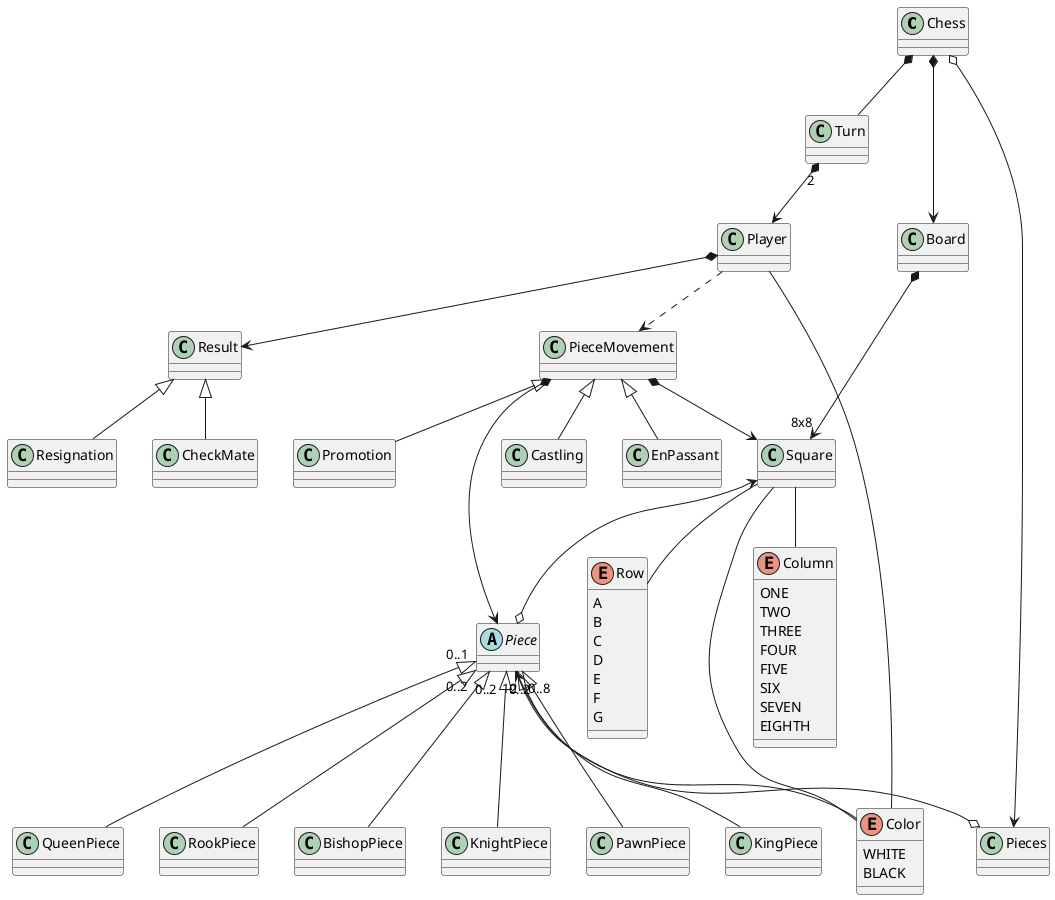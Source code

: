 @startuml

class Chess
class Player
class Turn
class Board
class Result
class Pieces

class CheckMate
class Resignation

abstract class Piece
enum Color {
    WHITE
    BLACK
}
class KingPiece
class QueenPiece
class RookPiece
class BishopPiece
class KnightPiece
class PawnPiece
class PieceMovement

class Square
enum Column {
    ONE
    TWO
    THREE
    FOUR
    FIVE
    SIX
    SEVEN
    EIGHTH
}
enum Row {
    A
    B
    C
    D
    E
    F
    G
}

Chess *--> Board
Chess *-- Turn
Chess o--> Pieces
Turn "2" *--> Player

Player *--> Result
Resignation -up-|> Result
CheckMate -up-|> Result

Board *--> "8x8" Square
Pieces o-up-> "12" Piece
Piece o-up-> Square
Square -- Row
Square -- Column
Square -- Color

Piece -- Color
Player -- Color
KingPiece -up-|> Piece
QueenPiece -up-|> "0..1" Piece
RookPiece -up-|> "0..2" Piece
BishopPiece -up-|> "0..2" Piece
KnightPiece -up-|> "0..2" Piece
PawnPiece -up-|> "0..8" Piece

Player ..> PieceMovement
PieceMovement *--> Piece
PieceMovement *--> Square

PieceMovement <|-- Castling
PieceMovement <|-- EnPassant
PieceMovement <|-- Promotion

@enduml